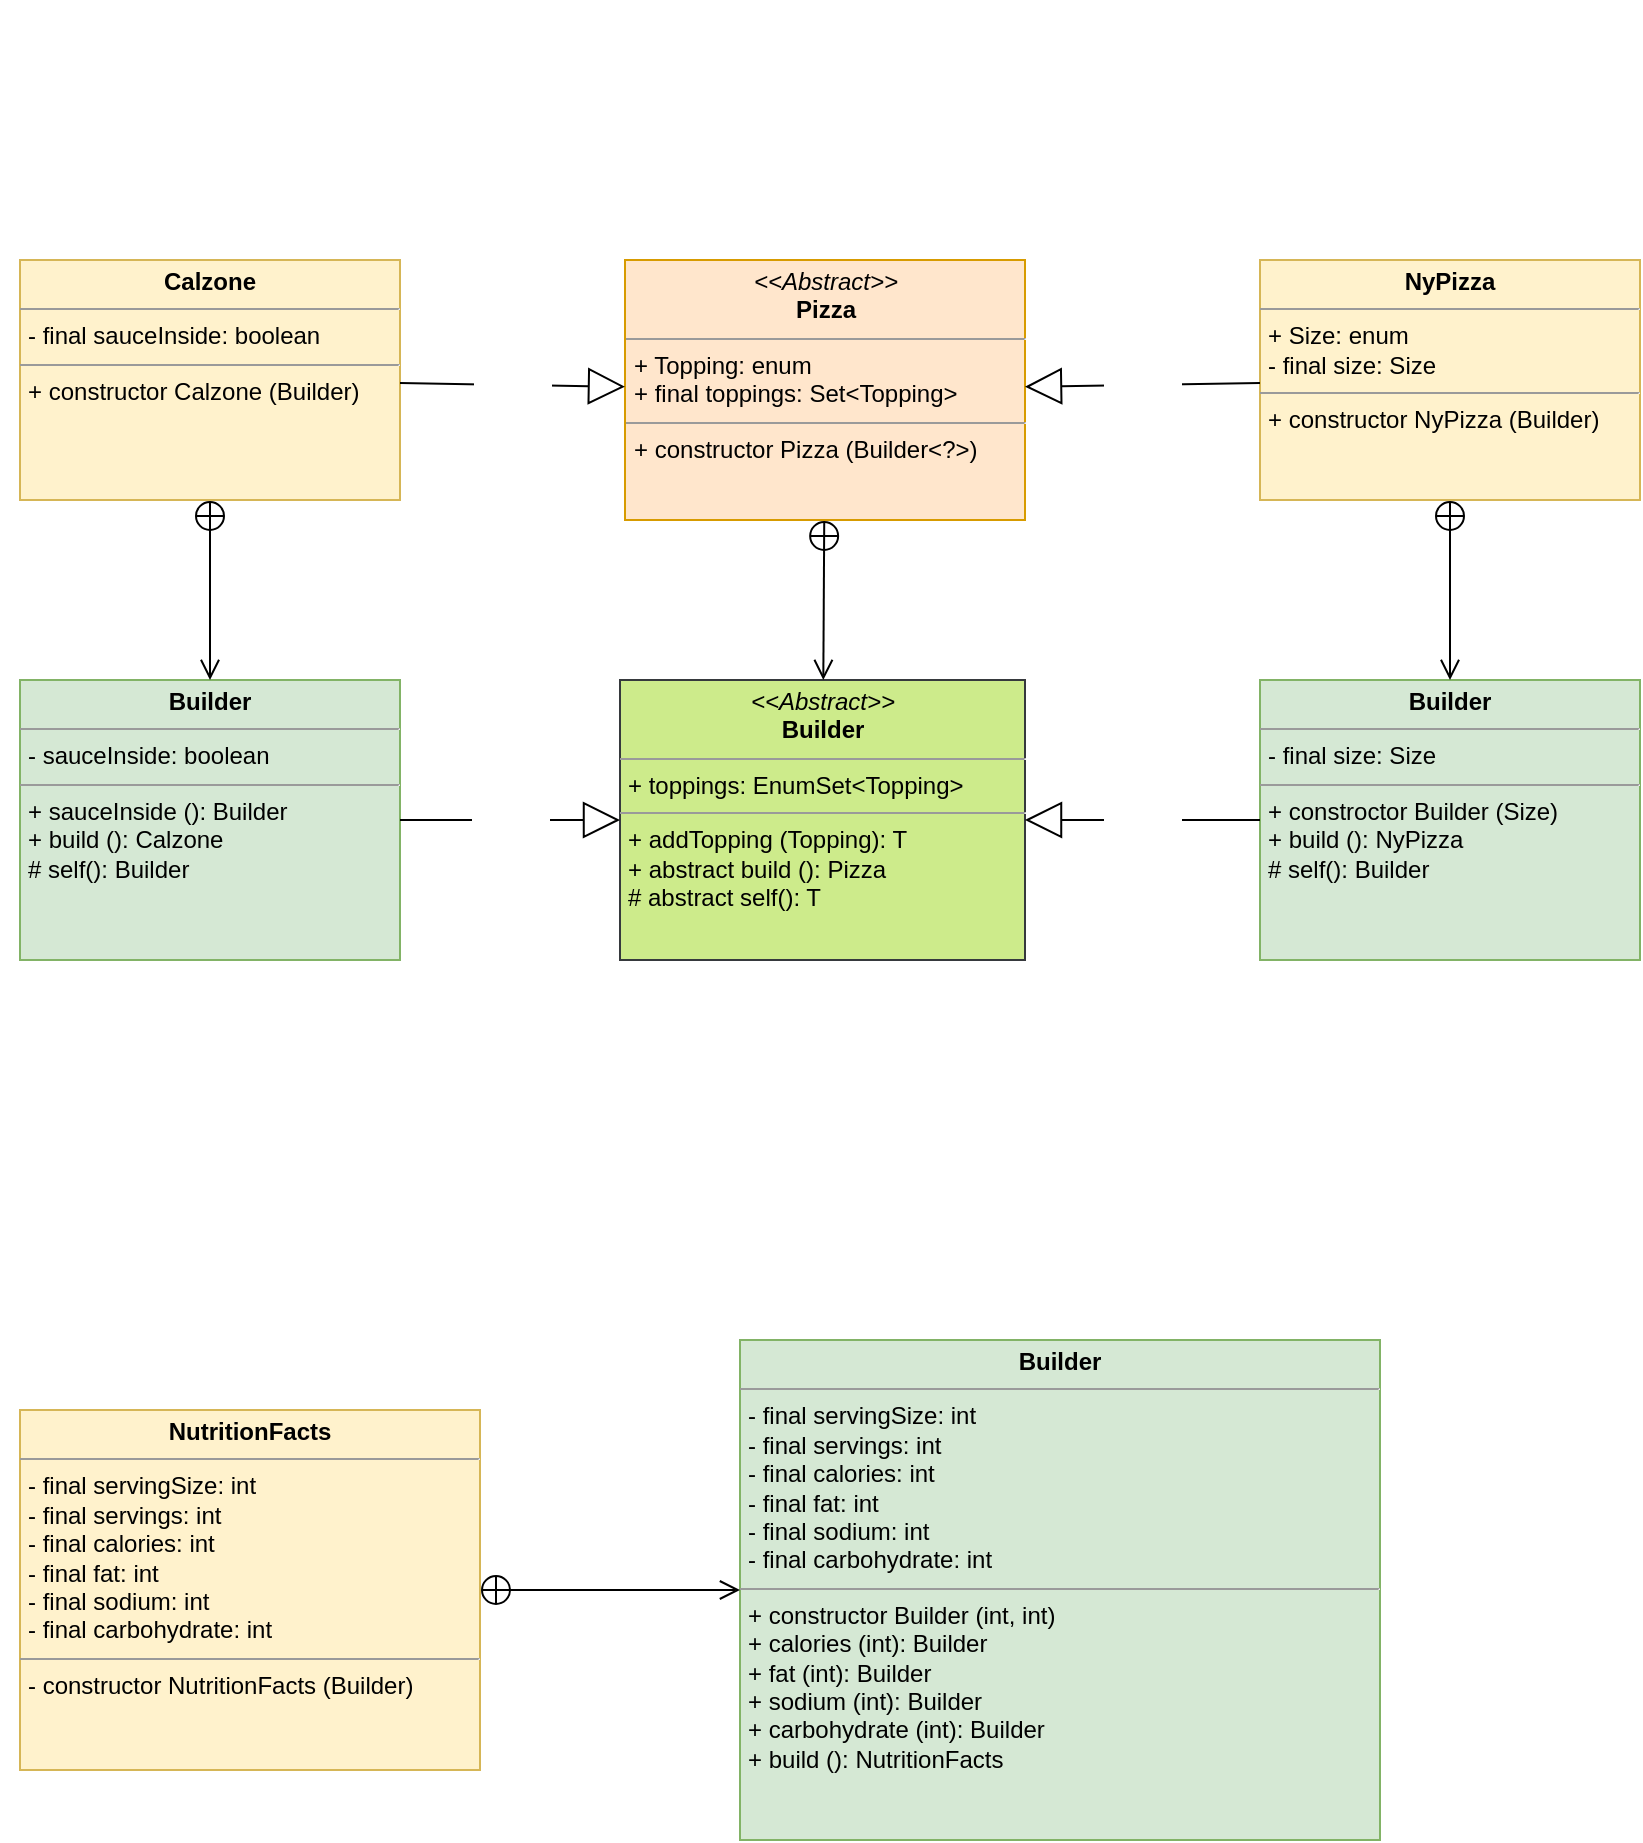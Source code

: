<mxfile version="20.4.0" type="device"><diagram id="kUDXSgsRtYCtSdJ9j-Da" name="Page-1"><mxGraphModel dx="1422" dy="766" grid="1" gridSize="10" guides="1" tooltips="1" connect="1" arrows="1" fold="1" page="1" pageScale="1" pageWidth="850" pageHeight="1100" math="0" shadow="0"><root><mxCell id="0"/><mxCell id="1" parent="0"/><mxCell id="e4tneE6GY0uIbRn-FCW5-2" value="&lt;h1&gt;Abstract Builder Pattern&lt;/h1&gt;&lt;p&gt;Effective Java, Third Edition, Joshua Bloch, 2018.&lt;/p&gt;" style="text;html=1;strokeColor=none;fillColor=none;spacing=5;spacingTop=-20;whiteSpace=wrap;overflow=hidden;rounded=0;fontColor=#FFFFFF;" parent="1" vertex="1"><mxGeometry x="20" y="20" width="610" height="90" as="geometry"/></mxCell><mxCell id="e4tneE6GY0uIbRn-FCW5-3" value="&lt;p style=&quot;margin:0px;margin-top:4px;text-align:center;&quot;&gt;&lt;i&gt;&amp;lt;&amp;lt;Abstract&amp;gt;&amp;gt;&lt;/i&gt;&lt;br&gt;&lt;b&gt;Pizza&lt;/b&gt;&lt;/p&gt;&lt;hr size=&quot;1&quot;&gt;&lt;p style=&quot;margin:0px;margin-left:4px;&quot;&gt;+ Topping: enum&lt;br&gt;+ final toppings: Set&amp;lt;Topping&amp;gt;&lt;/p&gt;&lt;hr size=&quot;1&quot;&gt;&lt;p style=&quot;margin:0px;margin-left:4px;&quot;&gt;+ constructor Pizza (Builder&amp;lt;?&amp;gt;)&lt;br&gt;&lt;/p&gt;" style="verticalAlign=top;align=left;overflow=fill;fontSize=12;fontFamily=Helvetica;html=1;strokeColor=#d79b00;fillColor=#ffe6cc;fontColor=#000000;" parent="1" vertex="1"><mxGeometry x="332.5" y="140" width="200" height="130" as="geometry"/></mxCell><mxCell id="e4tneE6GY0uIbRn-FCW5-4" value="&lt;p style=&quot;margin:0px;margin-top:4px;text-align:center;&quot;&gt;&lt;i&gt;&amp;lt;&amp;lt;Abstract&amp;gt;&amp;gt;&lt;/i&gt;&lt;br&gt;&lt;b&gt;Builder&lt;/b&gt;&lt;/p&gt;&lt;hr size=&quot;1&quot;&gt;&lt;p style=&quot;margin:0px;margin-left:4px;&quot;&gt;+ toppings: EnumSet&amp;lt;Topping&amp;gt;&lt;br&gt;&lt;/p&gt;&lt;hr size=&quot;1&quot;&gt;&lt;p style=&quot;margin:0px;margin-left:4px;&quot;&gt;+ addTopping (Topping): T&lt;br&gt;+ abstract build (): Pizza&lt;/p&gt;&lt;p style=&quot;margin:0px;margin-left:4px;&quot;&gt;# abstract self(): T&lt;/p&gt;" style="verticalAlign=top;align=left;overflow=fill;fontSize=12;fontFamily=Helvetica;html=1;strokeColor=#36393d;fillColor=#cdeb8b;fontColor=#000000;" parent="1" vertex="1"><mxGeometry x="330" y="350" width="202.5" height="140" as="geometry"/></mxCell><mxCell id="e4tneE6GY0uIbRn-FCW5-5" value="" style="endArrow=open;startArrow=circlePlus;endFill=0;startFill=0;endSize=8;html=1;rounded=0;fontColor=#FFFFFF;" parent="1" source="e4tneE6GY0uIbRn-FCW5-3" target="e4tneE6GY0uIbRn-FCW5-4" edge="1"><mxGeometry width="160" relative="1" as="geometry"><mxPoint x="392.5" y="330" as="sourcePoint"/><mxPoint x="552.5" y="330" as="targetPoint"/></mxGeometry></mxCell><mxCell id="e4tneE6GY0uIbRn-FCW5-6" value="&lt;p style=&quot;margin:0px;margin-top:4px;text-align:center;&quot;&gt;&lt;b&gt;NyPizza&lt;/b&gt;&lt;/p&gt;&lt;hr size=&quot;1&quot;&gt;&lt;p style=&quot;margin:0px;margin-left:4px;&quot;&gt;+ Size: enum&lt;br&gt;- final size: Size&lt;/p&gt;&lt;hr size=&quot;1&quot;&gt;&lt;p style=&quot;margin:0px;margin-left:4px;&quot;&gt;+ constructor NyPizza (Builder)&lt;br&gt;&lt;/p&gt;" style="verticalAlign=top;align=left;overflow=fill;fontSize=12;fontFamily=Helvetica;html=1;strokeColor=#d6b656;fillColor=#fff2cc;fontColor=#000000;" parent="1" vertex="1"><mxGeometry x="650" y="140" width="190" height="120" as="geometry"/></mxCell><mxCell id="e4tneE6GY0uIbRn-FCW5-7" value="&lt;p style=&quot;margin:0px;margin-top:4px;text-align:center;&quot;&gt;&lt;b&gt;Builder&lt;/b&gt;&lt;/p&gt;&lt;hr size=&quot;1&quot;&gt;&lt;p style=&quot;margin:0px;margin-left:4px;&quot;&gt;- final size: Size&lt;br&gt;&lt;/p&gt;&lt;hr size=&quot;1&quot;&gt;&lt;p style=&quot;margin:0px;margin-left:4px;&quot;&gt;+ constroctor Builder (Size)&lt;/p&gt;&lt;p style=&quot;margin:0px;margin-left:4px;&quot;&gt;+ build (): NyPizza&lt;/p&gt;&lt;p style=&quot;margin:0px;margin-left:4px;&quot;&gt;# self(): Builder&lt;/p&gt;" style="verticalAlign=top;align=left;overflow=fill;fontSize=12;fontFamily=Helvetica;html=1;strokeColor=#82b366;fillColor=#d5e8d4;fontColor=#000000;" parent="1" vertex="1"><mxGeometry x="650" y="350" width="190" height="140" as="geometry"/></mxCell><mxCell id="e4tneE6GY0uIbRn-FCW5-8" value="" style="endArrow=open;startArrow=circlePlus;endFill=0;startFill=0;endSize=8;html=1;rounded=0;fontColor=#FFFFFF;" parent="1" source="e4tneE6GY0uIbRn-FCW5-6" target="e4tneE6GY0uIbRn-FCW5-7" edge="1"><mxGeometry width="160" relative="1" as="geometry"><mxPoint x="735" y="300" as="sourcePoint"/><mxPoint x="895" y="300" as="targetPoint"/></mxGeometry></mxCell><mxCell id="e4tneE6GY0uIbRn-FCW5-9" value="Extends" style="endArrow=block;endSize=16;endFill=0;html=1;rounded=0;fontColor=#FFFFFF;" parent="1" source="e4tneE6GY0uIbRn-FCW5-6" target="e4tneE6GY0uIbRn-FCW5-3" edge="1"><mxGeometry width="160" relative="1" as="geometry"><mxPoint x="715" y="290" as="sourcePoint"/><mxPoint x="835" y="210" as="targetPoint"/></mxGeometry></mxCell><mxCell id="e4tneE6GY0uIbRn-FCW5-10" value="Extends" style="endArrow=block;endSize=16;endFill=0;html=1;rounded=0;fontColor=#FFFFFF;" parent="1" source="e4tneE6GY0uIbRn-FCW5-7" target="e4tneE6GY0uIbRn-FCW5-4" edge="1"><mxGeometry width="160" relative="1" as="geometry"><mxPoint x="665" y="290" as="sourcePoint"/><mxPoint x="825" y="290" as="targetPoint"/></mxGeometry></mxCell><mxCell id="e4tneE6GY0uIbRn-FCW5-11" value="&lt;p style=&quot;margin:0px;margin-top:4px;text-align:center;&quot;&gt;&lt;b&gt;Calzone&lt;/b&gt;&lt;/p&gt;&lt;hr size=&quot;1&quot;&gt;&lt;p style=&quot;margin:0px;margin-left:4px;&quot;&gt;- final sauceInside: boolean&lt;br&gt;&lt;/p&gt;&lt;hr size=&quot;1&quot;&gt;&lt;p style=&quot;margin:0px;margin-left:4px;&quot;&gt;+ constructor Calzone (Builder)&lt;br&gt;&lt;/p&gt;" style="verticalAlign=top;align=left;overflow=fill;fontSize=12;fontFamily=Helvetica;html=1;strokeColor=#d6b656;fillColor=#fff2cc;fontColor=#000000;" parent="1" vertex="1"><mxGeometry x="30" y="140" width="190" height="120" as="geometry"/></mxCell><mxCell id="e4tneE6GY0uIbRn-FCW5-12" value="&lt;p style=&quot;margin:0px;margin-top:4px;text-align:center;&quot;&gt;&lt;b&gt;Builder&lt;/b&gt;&lt;/p&gt;&lt;hr size=&quot;1&quot;&gt;&lt;p style=&quot;margin:0px;margin-left:4px;&quot;&gt;- sauceInside: boolean&lt;br&gt;&lt;/p&gt;&lt;hr size=&quot;1&quot;&gt;&lt;p style=&quot;margin:0px;margin-left:4px;&quot;&gt;+ sauceInside (): Builder&lt;/p&gt;&lt;p style=&quot;margin:0px;margin-left:4px;&quot;&gt;+ build (): Calzone&lt;/p&gt;&lt;p style=&quot;margin:0px;margin-left:4px;&quot;&gt;# self(): Builder&lt;/p&gt;" style="verticalAlign=top;align=left;overflow=fill;fontSize=12;fontFamily=Helvetica;html=1;strokeColor=#82b366;fillColor=#d5e8d4;fontColor=#000000;" parent="1" vertex="1"><mxGeometry x="30" y="350" width="190" height="140" as="geometry"/></mxCell><mxCell id="e4tneE6GY0uIbRn-FCW5-13" value="" style="endArrow=open;startArrow=circlePlus;endFill=0;startFill=0;endSize=8;html=1;rounded=0;fontColor=#FFFFFF;" parent="1" source="e4tneE6GY0uIbRn-FCW5-11" target="e4tneE6GY0uIbRn-FCW5-12" edge="1"><mxGeometry width="160" relative="1" as="geometry"><mxPoint x="115" y="300" as="sourcePoint"/><mxPoint x="275" y="300" as="targetPoint"/></mxGeometry></mxCell><mxCell id="e4tneE6GY0uIbRn-FCW5-14" value="Extends" style="endArrow=block;endSize=16;endFill=0;html=1;rounded=0;fontColor=#FFFFFF;" parent="1" source="e4tneE6GY0uIbRn-FCW5-11" target="e4tneE6GY0uIbRn-FCW5-3" edge="1"><mxGeometry width="160" relative="1" as="geometry"><mxPoint x="250" y="210" as="sourcePoint"/><mxPoint x="410" y="210" as="targetPoint"/></mxGeometry></mxCell><mxCell id="e4tneE6GY0uIbRn-FCW5-15" value="Extends" style="endArrow=block;endSize=16;endFill=0;html=1;rounded=0;fontColor=#FFFFFF;" parent="1" source="e4tneE6GY0uIbRn-FCW5-12" target="e4tneE6GY0uIbRn-FCW5-4" edge="1"><mxGeometry width="160" relative="1" as="geometry"><mxPoint x="230" y="510" as="sourcePoint"/><mxPoint x="390" y="510" as="targetPoint"/></mxGeometry></mxCell><mxCell id="e4tneE6GY0uIbRn-FCW5-16" value="&lt;p style=&quot;margin:0px;margin-top:4px;text-align:center;&quot;&gt;&lt;b&gt;NutritionFacts&lt;/b&gt;&lt;br&gt;&lt;/p&gt;&lt;hr size=&quot;1&quot;&gt;&lt;p style=&quot;margin:0px;margin-left:4px;&quot;&gt;- final servingSize: int&lt;br&gt;- final servings: int&lt;/p&gt;&lt;p style=&quot;margin:0px;margin-left:4px;&quot;&gt;- final&amp;nbsp;calories: int&lt;/p&gt;&lt;p style=&quot;margin:0px;margin-left:4px;&quot;&gt;- final&amp;nbsp;fat: int&lt;/p&gt;&lt;p style=&quot;margin:0px;margin-left:4px;&quot;&gt;- final&amp;nbsp;sodium: int&lt;/p&gt;&lt;p style=&quot;margin:0px;margin-left:4px;&quot;&gt;- final&amp;nbsp;carbohydrate: int&lt;/p&gt;&lt;hr size=&quot;1&quot;&gt;&lt;p style=&quot;margin:0px;margin-left:4px;&quot;&gt;- constructor NutritionFacts (Builder)&lt;/p&gt;" style="verticalAlign=top;align=left;overflow=fill;fontSize=12;fontFamily=Helvetica;html=1;strokeColor=#d6b656;fillColor=#fff2cc;fontColor=#000000;" parent="1" vertex="1"><mxGeometry x="30" y="715" width="230" height="180" as="geometry"/></mxCell><mxCell id="e4tneE6GY0uIbRn-FCW5-17" value="&lt;p style=&quot;margin:0px;margin-top:4px;text-align:center;&quot;&gt;&lt;b&gt;Builder&lt;/b&gt;&lt;/p&gt;&lt;hr size=&quot;1&quot;&gt;&lt;p style=&quot;margin:0px;margin-left:4px;&quot;&gt;- final servingSize: int&lt;br&gt;- final servings: int&lt;/p&gt;&lt;p style=&quot;margin:0px;margin-left:4px;&quot;&gt;- final&amp;nbsp;calories: int&lt;/p&gt;&lt;p style=&quot;margin:0px;margin-left:4px;&quot;&gt;- final&amp;nbsp;fat: int&lt;/p&gt;&lt;p style=&quot;margin:0px;margin-left:4px;&quot;&gt;- final&amp;nbsp;sodium: int&lt;/p&gt;&lt;p style=&quot;margin:0px;margin-left:4px;&quot;&gt;- final&amp;nbsp;carbohydrate: int&lt;/p&gt;&lt;hr size=&quot;1&quot;&gt;&lt;p style=&quot;margin:0px;margin-left:4px;&quot;&gt;+ constructor Builder (int, int)&lt;/p&gt;&lt;p style=&quot;margin:0px;margin-left:4px;&quot;&gt;+&amp;nbsp;calories (int): Builder&lt;/p&gt;&lt;p style=&quot;margin:0px;margin-left:4px;&quot;&gt;+&amp;nbsp;fat (int): Builder&lt;/p&gt;&lt;p style=&quot;margin:0px;margin-left:4px;&quot;&gt;+&amp;nbsp;sodium (int): Builder&lt;/p&gt;&lt;p style=&quot;margin:0px;margin-left:4px;&quot;&gt;+&amp;nbsp;carbohydrate (int): Builder&lt;/p&gt;&lt;p style=&quot;margin:0px;margin-left:4px;&quot;&gt;+ build ():&amp;nbsp;NutritionFacts&lt;/p&gt;" style="verticalAlign=top;align=left;overflow=fill;fontSize=12;fontFamily=Helvetica;html=1;strokeColor=#82b366;fillColor=#d5e8d4;fontColor=#000000;" parent="1" vertex="1"><mxGeometry x="390" y="680" width="320" height="250" as="geometry"/></mxCell><mxCell id="e4tneE6GY0uIbRn-FCW5-18" value="" style="endArrow=open;startArrow=circlePlus;endFill=0;startFill=0;endSize=8;html=1;rounded=0;fontColor=#000000;" parent="1" source="e4tneE6GY0uIbRn-FCW5-16" target="e4tneE6GY0uIbRn-FCW5-17" edge="1"><mxGeometry width="160" relative="1" as="geometry"><mxPoint x="190" y="965" as="sourcePoint"/><mxPoint x="350" y="965" as="targetPoint"/></mxGeometry></mxCell><mxCell id="084ofnbzSuDuSjHs5Y9Z-1" value="&lt;h1&gt;Builder Pattern&lt;/h1&gt;&lt;p&gt;Effective Java, Third Edition, Joshua Bloch, 2018.&lt;/p&gt;" style="text;html=1;strokeColor=none;fillColor=none;spacing=5;spacingTop=-20;whiteSpace=wrap;overflow=hidden;rounded=0;fontColor=#FFFFFF;" vertex="1" parent="1"><mxGeometry x="30" y="560" width="610" height="90" as="geometry"/></mxCell></root></mxGraphModel></diagram></mxfile>